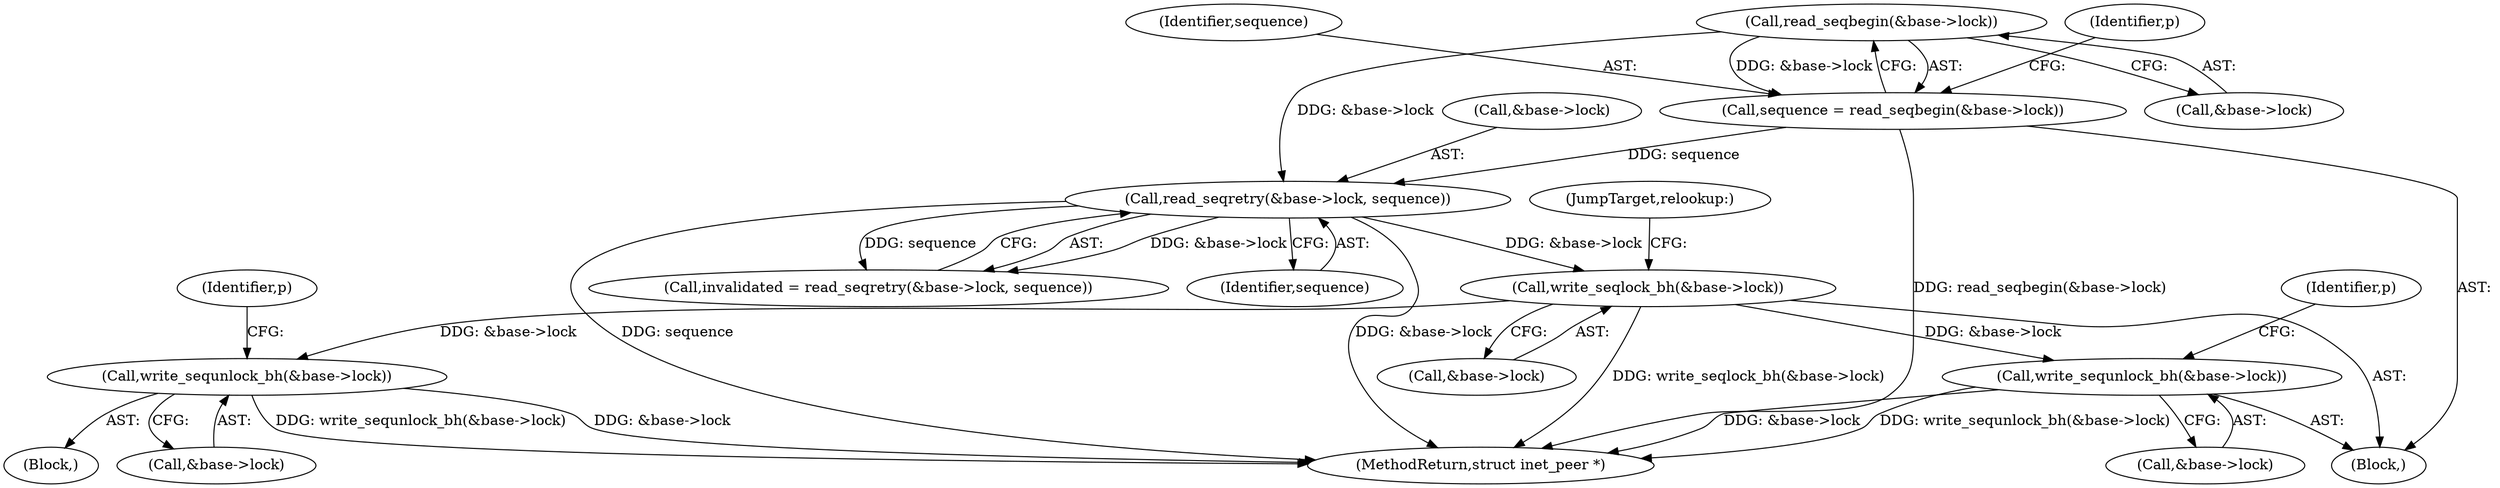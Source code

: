 digraph "0_linux_87c48fa3b4630905f98268dde838ee43626a060c@API" {
"1000158" [label="(Call,write_seqlock_bh(&base->lock))"];
"1000139" [label="(Call,read_seqretry(&base->lock, sequence))"];
"1000127" [label="(Call,read_seqbegin(&base->lock))"];
"1000125" [label="(Call,sequence = read_seqbegin(&base->lock))"];
"1000180" [label="(Call,write_sequnlock_bh(&base->lock))"];
"1000293" [label="(Call,write_sequnlock_bh(&base->lock))"];
"1000128" [label="(Call,&base->lock)"];
"1000181" [label="(Call,&base->lock)"];
"1000139" [label="(Call,read_seqretry(&base->lock, sequence))"];
"1000126" [label="(Identifier,sequence)"];
"1000127" [label="(Call,read_seqbegin(&base->lock))"];
"1000186" [label="(Identifier,p)"];
"1000137" [label="(Call,invalidated = read_seqretry(&base->lock, sequence))"];
"1000294" [label="(Call,&base->lock)"];
"1000163" [label="(JumpTarget,relookup:)"];
"1000174" [label="(Block,)"];
"1000293" [label="(Call,write_sequnlock_bh(&base->lock))"];
"1000299" [label="(Identifier,p)"];
"1000158" [label="(Call,write_seqlock_bh(&base->lock))"];
"1000300" [label="(MethodReturn,struct inet_peer *)"];
"1000107" [label="(Block,)"];
"1000180" [label="(Call,write_sequnlock_bh(&base->lock))"];
"1000140" [label="(Call,&base->lock)"];
"1000125" [label="(Call,sequence = read_seqbegin(&base->lock))"];
"1000159" [label="(Call,&base->lock)"];
"1000133" [label="(Identifier,p)"];
"1000144" [label="(Identifier,sequence)"];
"1000158" -> "1000107"  [label="AST: "];
"1000158" -> "1000159"  [label="CFG: "];
"1000159" -> "1000158"  [label="AST: "];
"1000163" -> "1000158"  [label="CFG: "];
"1000158" -> "1000300"  [label="DDG: write_seqlock_bh(&base->lock)"];
"1000139" -> "1000158"  [label="DDG: &base->lock"];
"1000158" -> "1000180"  [label="DDG: &base->lock"];
"1000158" -> "1000293"  [label="DDG: &base->lock"];
"1000139" -> "1000137"  [label="AST: "];
"1000139" -> "1000144"  [label="CFG: "];
"1000140" -> "1000139"  [label="AST: "];
"1000144" -> "1000139"  [label="AST: "];
"1000137" -> "1000139"  [label="CFG: "];
"1000139" -> "1000300"  [label="DDG: &base->lock"];
"1000139" -> "1000300"  [label="DDG: sequence"];
"1000139" -> "1000137"  [label="DDG: &base->lock"];
"1000139" -> "1000137"  [label="DDG: sequence"];
"1000127" -> "1000139"  [label="DDG: &base->lock"];
"1000125" -> "1000139"  [label="DDG: sequence"];
"1000127" -> "1000125"  [label="AST: "];
"1000127" -> "1000128"  [label="CFG: "];
"1000128" -> "1000127"  [label="AST: "];
"1000125" -> "1000127"  [label="CFG: "];
"1000127" -> "1000125"  [label="DDG: &base->lock"];
"1000125" -> "1000107"  [label="AST: "];
"1000126" -> "1000125"  [label="AST: "];
"1000133" -> "1000125"  [label="CFG: "];
"1000125" -> "1000300"  [label="DDG: read_seqbegin(&base->lock)"];
"1000180" -> "1000174"  [label="AST: "];
"1000180" -> "1000181"  [label="CFG: "];
"1000181" -> "1000180"  [label="AST: "];
"1000186" -> "1000180"  [label="CFG: "];
"1000180" -> "1000300"  [label="DDG: &base->lock"];
"1000180" -> "1000300"  [label="DDG: write_sequnlock_bh(&base->lock)"];
"1000293" -> "1000107"  [label="AST: "];
"1000293" -> "1000294"  [label="CFG: "];
"1000294" -> "1000293"  [label="AST: "];
"1000299" -> "1000293"  [label="CFG: "];
"1000293" -> "1000300"  [label="DDG: &base->lock"];
"1000293" -> "1000300"  [label="DDG: write_sequnlock_bh(&base->lock)"];
}
